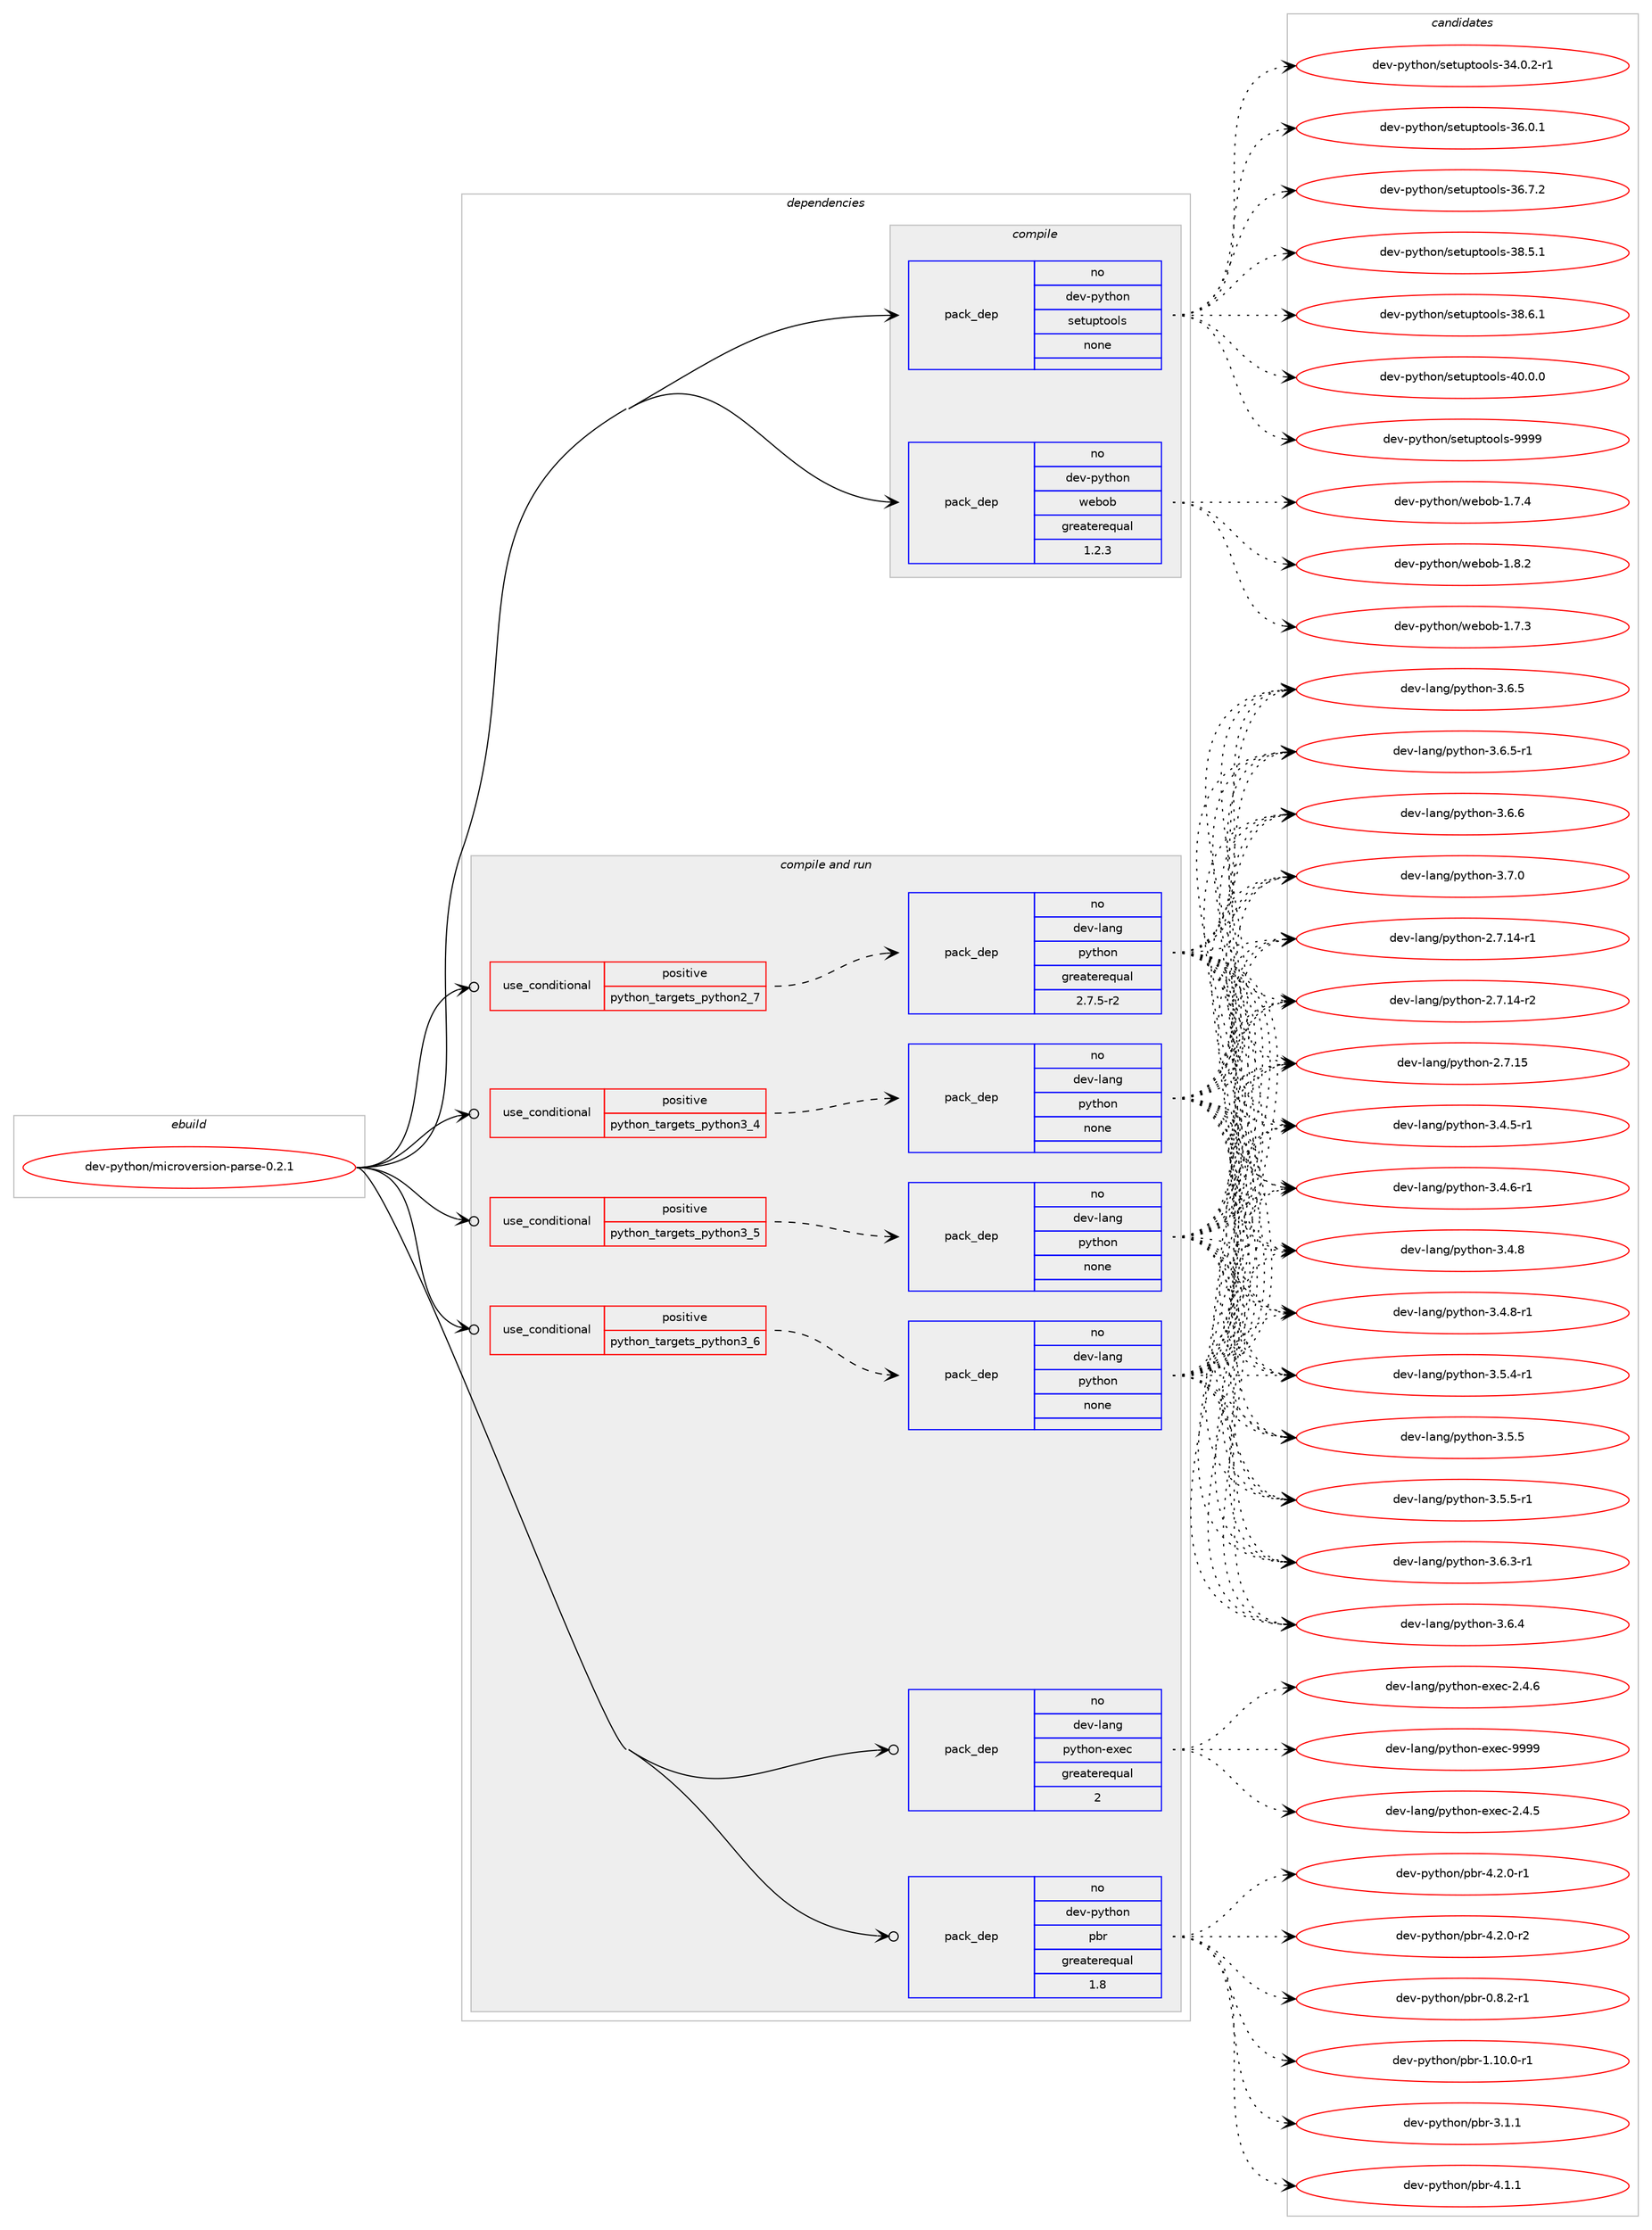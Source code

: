 digraph prolog {

# *************
# Graph options
# *************

newrank=true;
concentrate=true;
compound=true;
graph [rankdir=LR,fontname=Helvetica,fontsize=10,ranksep=1.5];#, ranksep=2.5, nodesep=0.2];
edge  [arrowhead=vee];
node  [fontname=Helvetica,fontsize=10];

# **********
# The ebuild
# **********

subgraph cluster_leftcol {
color=gray;
rank=same;
label=<<i>ebuild</i>>;
id [label="dev-python/microversion-parse-0.2.1", color=red, width=4, href="../dev-python/microversion-parse-0.2.1.svg"];
}

# ****************
# The dependencies
# ****************

subgraph cluster_midcol {
color=gray;
label=<<i>dependencies</i>>;
subgraph cluster_compile {
fillcolor="#eeeeee";
style=filled;
label=<<i>compile</i>>;
subgraph pack4026 {
dependency5842 [label=<<TABLE BORDER="0" CELLBORDER="1" CELLSPACING="0" CELLPADDING="4" WIDTH="220"><TR><TD ROWSPAN="6" CELLPADDING="30">pack_dep</TD></TR><TR><TD WIDTH="110">no</TD></TR><TR><TD>dev-python</TD></TR><TR><TD>setuptools</TD></TR><TR><TD>none</TD></TR><TR><TD></TD></TR></TABLE>>, shape=none, color=blue];
}
id:e -> dependency5842:w [weight=20,style="solid",arrowhead="vee"];
subgraph pack4027 {
dependency5843 [label=<<TABLE BORDER="0" CELLBORDER="1" CELLSPACING="0" CELLPADDING="4" WIDTH="220"><TR><TD ROWSPAN="6" CELLPADDING="30">pack_dep</TD></TR><TR><TD WIDTH="110">no</TD></TR><TR><TD>dev-python</TD></TR><TR><TD>webob</TD></TR><TR><TD>greaterequal</TD></TR><TR><TD>1.2.3</TD></TR></TABLE>>, shape=none, color=blue];
}
id:e -> dependency5843:w [weight=20,style="solid",arrowhead="vee"];
}
subgraph cluster_compileandrun {
fillcolor="#eeeeee";
style=filled;
label=<<i>compile and run</i>>;
subgraph cond1686 {
dependency5844 [label=<<TABLE BORDER="0" CELLBORDER="1" CELLSPACING="0" CELLPADDING="4"><TR><TD ROWSPAN="3" CELLPADDING="10">use_conditional</TD></TR><TR><TD>positive</TD></TR><TR><TD>python_targets_python2_7</TD></TR></TABLE>>, shape=none, color=red];
subgraph pack4028 {
dependency5845 [label=<<TABLE BORDER="0" CELLBORDER="1" CELLSPACING="0" CELLPADDING="4" WIDTH="220"><TR><TD ROWSPAN="6" CELLPADDING="30">pack_dep</TD></TR><TR><TD WIDTH="110">no</TD></TR><TR><TD>dev-lang</TD></TR><TR><TD>python</TD></TR><TR><TD>greaterequal</TD></TR><TR><TD>2.7.5-r2</TD></TR></TABLE>>, shape=none, color=blue];
}
dependency5844:e -> dependency5845:w [weight=20,style="dashed",arrowhead="vee"];
}
id:e -> dependency5844:w [weight=20,style="solid",arrowhead="odotvee"];
subgraph cond1687 {
dependency5846 [label=<<TABLE BORDER="0" CELLBORDER="1" CELLSPACING="0" CELLPADDING="4"><TR><TD ROWSPAN="3" CELLPADDING="10">use_conditional</TD></TR><TR><TD>positive</TD></TR><TR><TD>python_targets_python3_4</TD></TR></TABLE>>, shape=none, color=red];
subgraph pack4029 {
dependency5847 [label=<<TABLE BORDER="0" CELLBORDER="1" CELLSPACING="0" CELLPADDING="4" WIDTH="220"><TR><TD ROWSPAN="6" CELLPADDING="30">pack_dep</TD></TR><TR><TD WIDTH="110">no</TD></TR><TR><TD>dev-lang</TD></TR><TR><TD>python</TD></TR><TR><TD>none</TD></TR><TR><TD></TD></TR></TABLE>>, shape=none, color=blue];
}
dependency5846:e -> dependency5847:w [weight=20,style="dashed",arrowhead="vee"];
}
id:e -> dependency5846:w [weight=20,style="solid",arrowhead="odotvee"];
subgraph cond1688 {
dependency5848 [label=<<TABLE BORDER="0" CELLBORDER="1" CELLSPACING="0" CELLPADDING="4"><TR><TD ROWSPAN="3" CELLPADDING="10">use_conditional</TD></TR><TR><TD>positive</TD></TR><TR><TD>python_targets_python3_5</TD></TR></TABLE>>, shape=none, color=red];
subgraph pack4030 {
dependency5849 [label=<<TABLE BORDER="0" CELLBORDER="1" CELLSPACING="0" CELLPADDING="4" WIDTH="220"><TR><TD ROWSPAN="6" CELLPADDING="30">pack_dep</TD></TR><TR><TD WIDTH="110">no</TD></TR><TR><TD>dev-lang</TD></TR><TR><TD>python</TD></TR><TR><TD>none</TD></TR><TR><TD></TD></TR></TABLE>>, shape=none, color=blue];
}
dependency5848:e -> dependency5849:w [weight=20,style="dashed",arrowhead="vee"];
}
id:e -> dependency5848:w [weight=20,style="solid",arrowhead="odotvee"];
subgraph cond1689 {
dependency5850 [label=<<TABLE BORDER="0" CELLBORDER="1" CELLSPACING="0" CELLPADDING="4"><TR><TD ROWSPAN="3" CELLPADDING="10">use_conditional</TD></TR><TR><TD>positive</TD></TR><TR><TD>python_targets_python3_6</TD></TR></TABLE>>, shape=none, color=red];
subgraph pack4031 {
dependency5851 [label=<<TABLE BORDER="0" CELLBORDER="1" CELLSPACING="0" CELLPADDING="4" WIDTH="220"><TR><TD ROWSPAN="6" CELLPADDING="30">pack_dep</TD></TR><TR><TD WIDTH="110">no</TD></TR><TR><TD>dev-lang</TD></TR><TR><TD>python</TD></TR><TR><TD>none</TD></TR><TR><TD></TD></TR></TABLE>>, shape=none, color=blue];
}
dependency5850:e -> dependency5851:w [weight=20,style="dashed",arrowhead="vee"];
}
id:e -> dependency5850:w [weight=20,style="solid",arrowhead="odotvee"];
subgraph pack4032 {
dependency5852 [label=<<TABLE BORDER="0" CELLBORDER="1" CELLSPACING="0" CELLPADDING="4" WIDTH="220"><TR><TD ROWSPAN="6" CELLPADDING="30">pack_dep</TD></TR><TR><TD WIDTH="110">no</TD></TR><TR><TD>dev-lang</TD></TR><TR><TD>python-exec</TD></TR><TR><TD>greaterequal</TD></TR><TR><TD>2</TD></TR></TABLE>>, shape=none, color=blue];
}
id:e -> dependency5852:w [weight=20,style="solid",arrowhead="odotvee"];
subgraph pack4033 {
dependency5853 [label=<<TABLE BORDER="0" CELLBORDER="1" CELLSPACING="0" CELLPADDING="4" WIDTH="220"><TR><TD ROWSPAN="6" CELLPADDING="30">pack_dep</TD></TR><TR><TD WIDTH="110">no</TD></TR><TR><TD>dev-python</TD></TR><TR><TD>pbr</TD></TR><TR><TD>greaterequal</TD></TR><TR><TD>1.8</TD></TR></TABLE>>, shape=none, color=blue];
}
id:e -> dependency5853:w [weight=20,style="solid",arrowhead="odotvee"];
}
subgraph cluster_run {
fillcolor="#eeeeee";
style=filled;
label=<<i>run</i>>;
}
}

# **************
# The candidates
# **************

subgraph cluster_choices {
rank=same;
color=gray;
label=<<i>candidates</i>>;

subgraph choice4026 {
color=black;
nodesep=1;
choice1001011184511212111610411111047115101116117112116111111108115455152464846504511449 [label="dev-python/setuptools-34.0.2-r1", color=red, width=4,href="../dev-python/setuptools-34.0.2-r1.svg"];
choice100101118451121211161041111104711510111611711211611111110811545515446484649 [label="dev-python/setuptools-36.0.1", color=red, width=4,href="../dev-python/setuptools-36.0.1.svg"];
choice100101118451121211161041111104711510111611711211611111110811545515446554650 [label="dev-python/setuptools-36.7.2", color=red, width=4,href="../dev-python/setuptools-36.7.2.svg"];
choice100101118451121211161041111104711510111611711211611111110811545515646534649 [label="dev-python/setuptools-38.5.1", color=red, width=4,href="../dev-python/setuptools-38.5.1.svg"];
choice100101118451121211161041111104711510111611711211611111110811545515646544649 [label="dev-python/setuptools-38.6.1", color=red, width=4,href="../dev-python/setuptools-38.6.1.svg"];
choice100101118451121211161041111104711510111611711211611111110811545524846484648 [label="dev-python/setuptools-40.0.0", color=red, width=4,href="../dev-python/setuptools-40.0.0.svg"];
choice10010111845112121116104111110471151011161171121161111111081154557575757 [label="dev-python/setuptools-9999", color=red, width=4,href="../dev-python/setuptools-9999.svg"];
dependency5842:e -> choice1001011184511212111610411111047115101116117112116111111108115455152464846504511449:w [style=dotted,weight="100"];
dependency5842:e -> choice100101118451121211161041111104711510111611711211611111110811545515446484649:w [style=dotted,weight="100"];
dependency5842:e -> choice100101118451121211161041111104711510111611711211611111110811545515446554650:w [style=dotted,weight="100"];
dependency5842:e -> choice100101118451121211161041111104711510111611711211611111110811545515646534649:w [style=dotted,weight="100"];
dependency5842:e -> choice100101118451121211161041111104711510111611711211611111110811545515646544649:w [style=dotted,weight="100"];
dependency5842:e -> choice100101118451121211161041111104711510111611711211611111110811545524846484648:w [style=dotted,weight="100"];
dependency5842:e -> choice10010111845112121116104111110471151011161171121161111111081154557575757:w [style=dotted,weight="100"];
}
subgraph choice4027 {
color=black;
nodesep=1;
choice10010111845112121116104111110471191019811198454946554651 [label="dev-python/webob-1.7.3", color=red, width=4,href="../dev-python/webob-1.7.3.svg"];
choice10010111845112121116104111110471191019811198454946554652 [label="dev-python/webob-1.7.4", color=red, width=4,href="../dev-python/webob-1.7.4.svg"];
choice10010111845112121116104111110471191019811198454946564650 [label="dev-python/webob-1.8.2", color=red, width=4,href="../dev-python/webob-1.8.2.svg"];
dependency5843:e -> choice10010111845112121116104111110471191019811198454946554651:w [style=dotted,weight="100"];
dependency5843:e -> choice10010111845112121116104111110471191019811198454946554652:w [style=dotted,weight="100"];
dependency5843:e -> choice10010111845112121116104111110471191019811198454946564650:w [style=dotted,weight="100"];
}
subgraph choice4028 {
color=black;
nodesep=1;
choice100101118451089711010347112121116104111110455046554649524511449 [label="dev-lang/python-2.7.14-r1", color=red, width=4,href="../dev-lang/python-2.7.14-r1.svg"];
choice100101118451089711010347112121116104111110455046554649524511450 [label="dev-lang/python-2.7.14-r2", color=red, width=4,href="../dev-lang/python-2.7.14-r2.svg"];
choice10010111845108971101034711212111610411111045504655464953 [label="dev-lang/python-2.7.15", color=red, width=4,href="../dev-lang/python-2.7.15.svg"];
choice1001011184510897110103471121211161041111104551465246534511449 [label="dev-lang/python-3.4.5-r1", color=red, width=4,href="../dev-lang/python-3.4.5-r1.svg"];
choice1001011184510897110103471121211161041111104551465246544511449 [label="dev-lang/python-3.4.6-r1", color=red, width=4,href="../dev-lang/python-3.4.6-r1.svg"];
choice100101118451089711010347112121116104111110455146524656 [label="dev-lang/python-3.4.8", color=red, width=4,href="../dev-lang/python-3.4.8.svg"];
choice1001011184510897110103471121211161041111104551465246564511449 [label="dev-lang/python-3.4.8-r1", color=red, width=4,href="../dev-lang/python-3.4.8-r1.svg"];
choice1001011184510897110103471121211161041111104551465346524511449 [label="dev-lang/python-3.5.4-r1", color=red, width=4,href="../dev-lang/python-3.5.4-r1.svg"];
choice100101118451089711010347112121116104111110455146534653 [label="dev-lang/python-3.5.5", color=red, width=4,href="../dev-lang/python-3.5.5.svg"];
choice1001011184510897110103471121211161041111104551465346534511449 [label="dev-lang/python-3.5.5-r1", color=red, width=4,href="../dev-lang/python-3.5.5-r1.svg"];
choice1001011184510897110103471121211161041111104551465446514511449 [label="dev-lang/python-3.6.3-r1", color=red, width=4,href="../dev-lang/python-3.6.3-r1.svg"];
choice100101118451089711010347112121116104111110455146544652 [label="dev-lang/python-3.6.4", color=red, width=4,href="../dev-lang/python-3.6.4.svg"];
choice100101118451089711010347112121116104111110455146544653 [label="dev-lang/python-3.6.5", color=red, width=4,href="../dev-lang/python-3.6.5.svg"];
choice1001011184510897110103471121211161041111104551465446534511449 [label="dev-lang/python-3.6.5-r1", color=red, width=4,href="../dev-lang/python-3.6.5-r1.svg"];
choice100101118451089711010347112121116104111110455146544654 [label="dev-lang/python-3.6.6", color=red, width=4,href="../dev-lang/python-3.6.6.svg"];
choice100101118451089711010347112121116104111110455146554648 [label="dev-lang/python-3.7.0", color=red, width=4,href="../dev-lang/python-3.7.0.svg"];
dependency5845:e -> choice100101118451089711010347112121116104111110455046554649524511449:w [style=dotted,weight="100"];
dependency5845:e -> choice100101118451089711010347112121116104111110455046554649524511450:w [style=dotted,weight="100"];
dependency5845:e -> choice10010111845108971101034711212111610411111045504655464953:w [style=dotted,weight="100"];
dependency5845:e -> choice1001011184510897110103471121211161041111104551465246534511449:w [style=dotted,weight="100"];
dependency5845:e -> choice1001011184510897110103471121211161041111104551465246544511449:w [style=dotted,weight="100"];
dependency5845:e -> choice100101118451089711010347112121116104111110455146524656:w [style=dotted,weight="100"];
dependency5845:e -> choice1001011184510897110103471121211161041111104551465246564511449:w [style=dotted,weight="100"];
dependency5845:e -> choice1001011184510897110103471121211161041111104551465346524511449:w [style=dotted,weight="100"];
dependency5845:e -> choice100101118451089711010347112121116104111110455146534653:w [style=dotted,weight="100"];
dependency5845:e -> choice1001011184510897110103471121211161041111104551465346534511449:w [style=dotted,weight="100"];
dependency5845:e -> choice1001011184510897110103471121211161041111104551465446514511449:w [style=dotted,weight="100"];
dependency5845:e -> choice100101118451089711010347112121116104111110455146544652:w [style=dotted,weight="100"];
dependency5845:e -> choice100101118451089711010347112121116104111110455146544653:w [style=dotted,weight="100"];
dependency5845:e -> choice1001011184510897110103471121211161041111104551465446534511449:w [style=dotted,weight="100"];
dependency5845:e -> choice100101118451089711010347112121116104111110455146544654:w [style=dotted,weight="100"];
dependency5845:e -> choice100101118451089711010347112121116104111110455146554648:w [style=dotted,weight="100"];
}
subgraph choice4029 {
color=black;
nodesep=1;
choice100101118451089711010347112121116104111110455046554649524511449 [label="dev-lang/python-2.7.14-r1", color=red, width=4,href="../dev-lang/python-2.7.14-r1.svg"];
choice100101118451089711010347112121116104111110455046554649524511450 [label="dev-lang/python-2.7.14-r2", color=red, width=4,href="../dev-lang/python-2.7.14-r2.svg"];
choice10010111845108971101034711212111610411111045504655464953 [label="dev-lang/python-2.7.15", color=red, width=4,href="../dev-lang/python-2.7.15.svg"];
choice1001011184510897110103471121211161041111104551465246534511449 [label="dev-lang/python-3.4.5-r1", color=red, width=4,href="../dev-lang/python-3.4.5-r1.svg"];
choice1001011184510897110103471121211161041111104551465246544511449 [label="dev-lang/python-3.4.6-r1", color=red, width=4,href="../dev-lang/python-3.4.6-r1.svg"];
choice100101118451089711010347112121116104111110455146524656 [label="dev-lang/python-3.4.8", color=red, width=4,href="../dev-lang/python-3.4.8.svg"];
choice1001011184510897110103471121211161041111104551465246564511449 [label="dev-lang/python-3.4.8-r1", color=red, width=4,href="../dev-lang/python-3.4.8-r1.svg"];
choice1001011184510897110103471121211161041111104551465346524511449 [label="dev-lang/python-3.5.4-r1", color=red, width=4,href="../dev-lang/python-3.5.4-r1.svg"];
choice100101118451089711010347112121116104111110455146534653 [label="dev-lang/python-3.5.5", color=red, width=4,href="../dev-lang/python-3.5.5.svg"];
choice1001011184510897110103471121211161041111104551465346534511449 [label="dev-lang/python-3.5.5-r1", color=red, width=4,href="../dev-lang/python-3.5.5-r1.svg"];
choice1001011184510897110103471121211161041111104551465446514511449 [label="dev-lang/python-3.6.3-r1", color=red, width=4,href="../dev-lang/python-3.6.3-r1.svg"];
choice100101118451089711010347112121116104111110455146544652 [label="dev-lang/python-3.6.4", color=red, width=4,href="../dev-lang/python-3.6.4.svg"];
choice100101118451089711010347112121116104111110455146544653 [label="dev-lang/python-3.6.5", color=red, width=4,href="../dev-lang/python-3.6.5.svg"];
choice1001011184510897110103471121211161041111104551465446534511449 [label="dev-lang/python-3.6.5-r1", color=red, width=4,href="../dev-lang/python-3.6.5-r1.svg"];
choice100101118451089711010347112121116104111110455146544654 [label="dev-lang/python-3.6.6", color=red, width=4,href="../dev-lang/python-3.6.6.svg"];
choice100101118451089711010347112121116104111110455146554648 [label="dev-lang/python-3.7.0", color=red, width=4,href="../dev-lang/python-3.7.0.svg"];
dependency5847:e -> choice100101118451089711010347112121116104111110455046554649524511449:w [style=dotted,weight="100"];
dependency5847:e -> choice100101118451089711010347112121116104111110455046554649524511450:w [style=dotted,weight="100"];
dependency5847:e -> choice10010111845108971101034711212111610411111045504655464953:w [style=dotted,weight="100"];
dependency5847:e -> choice1001011184510897110103471121211161041111104551465246534511449:w [style=dotted,weight="100"];
dependency5847:e -> choice1001011184510897110103471121211161041111104551465246544511449:w [style=dotted,weight="100"];
dependency5847:e -> choice100101118451089711010347112121116104111110455146524656:w [style=dotted,weight="100"];
dependency5847:e -> choice1001011184510897110103471121211161041111104551465246564511449:w [style=dotted,weight="100"];
dependency5847:e -> choice1001011184510897110103471121211161041111104551465346524511449:w [style=dotted,weight="100"];
dependency5847:e -> choice100101118451089711010347112121116104111110455146534653:w [style=dotted,weight="100"];
dependency5847:e -> choice1001011184510897110103471121211161041111104551465346534511449:w [style=dotted,weight="100"];
dependency5847:e -> choice1001011184510897110103471121211161041111104551465446514511449:w [style=dotted,weight="100"];
dependency5847:e -> choice100101118451089711010347112121116104111110455146544652:w [style=dotted,weight="100"];
dependency5847:e -> choice100101118451089711010347112121116104111110455146544653:w [style=dotted,weight="100"];
dependency5847:e -> choice1001011184510897110103471121211161041111104551465446534511449:w [style=dotted,weight="100"];
dependency5847:e -> choice100101118451089711010347112121116104111110455146544654:w [style=dotted,weight="100"];
dependency5847:e -> choice100101118451089711010347112121116104111110455146554648:w [style=dotted,weight="100"];
}
subgraph choice4030 {
color=black;
nodesep=1;
choice100101118451089711010347112121116104111110455046554649524511449 [label="dev-lang/python-2.7.14-r1", color=red, width=4,href="../dev-lang/python-2.7.14-r1.svg"];
choice100101118451089711010347112121116104111110455046554649524511450 [label="dev-lang/python-2.7.14-r2", color=red, width=4,href="../dev-lang/python-2.7.14-r2.svg"];
choice10010111845108971101034711212111610411111045504655464953 [label="dev-lang/python-2.7.15", color=red, width=4,href="../dev-lang/python-2.7.15.svg"];
choice1001011184510897110103471121211161041111104551465246534511449 [label="dev-lang/python-3.4.5-r1", color=red, width=4,href="../dev-lang/python-3.4.5-r1.svg"];
choice1001011184510897110103471121211161041111104551465246544511449 [label="dev-lang/python-3.4.6-r1", color=red, width=4,href="../dev-lang/python-3.4.6-r1.svg"];
choice100101118451089711010347112121116104111110455146524656 [label="dev-lang/python-3.4.8", color=red, width=4,href="../dev-lang/python-3.4.8.svg"];
choice1001011184510897110103471121211161041111104551465246564511449 [label="dev-lang/python-3.4.8-r1", color=red, width=4,href="../dev-lang/python-3.4.8-r1.svg"];
choice1001011184510897110103471121211161041111104551465346524511449 [label="dev-lang/python-3.5.4-r1", color=red, width=4,href="../dev-lang/python-3.5.4-r1.svg"];
choice100101118451089711010347112121116104111110455146534653 [label="dev-lang/python-3.5.5", color=red, width=4,href="../dev-lang/python-3.5.5.svg"];
choice1001011184510897110103471121211161041111104551465346534511449 [label="dev-lang/python-3.5.5-r1", color=red, width=4,href="../dev-lang/python-3.5.5-r1.svg"];
choice1001011184510897110103471121211161041111104551465446514511449 [label="dev-lang/python-3.6.3-r1", color=red, width=4,href="../dev-lang/python-3.6.3-r1.svg"];
choice100101118451089711010347112121116104111110455146544652 [label="dev-lang/python-3.6.4", color=red, width=4,href="../dev-lang/python-3.6.4.svg"];
choice100101118451089711010347112121116104111110455146544653 [label="dev-lang/python-3.6.5", color=red, width=4,href="../dev-lang/python-3.6.5.svg"];
choice1001011184510897110103471121211161041111104551465446534511449 [label="dev-lang/python-3.6.5-r1", color=red, width=4,href="../dev-lang/python-3.6.5-r1.svg"];
choice100101118451089711010347112121116104111110455146544654 [label="dev-lang/python-3.6.6", color=red, width=4,href="../dev-lang/python-3.6.6.svg"];
choice100101118451089711010347112121116104111110455146554648 [label="dev-lang/python-3.7.0", color=red, width=4,href="../dev-lang/python-3.7.0.svg"];
dependency5849:e -> choice100101118451089711010347112121116104111110455046554649524511449:w [style=dotted,weight="100"];
dependency5849:e -> choice100101118451089711010347112121116104111110455046554649524511450:w [style=dotted,weight="100"];
dependency5849:e -> choice10010111845108971101034711212111610411111045504655464953:w [style=dotted,weight="100"];
dependency5849:e -> choice1001011184510897110103471121211161041111104551465246534511449:w [style=dotted,weight="100"];
dependency5849:e -> choice1001011184510897110103471121211161041111104551465246544511449:w [style=dotted,weight="100"];
dependency5849:e -> choice100101118451089711010347112121116104111110455146524656:w [style=dotted,weight="100"];
dependency5849:e -> choice1001011184510897110103471121211161041111104551465246564511449:w [style=dotted,weight="100"];
dependency5849:e -> choice1001011184510897110103471121211161041111104551465346524511449:w [style=dotted,weight="100"];
dependency5849:e -> choice100101118451089711010347112121116104111110455146534653:w [style=dotted,weight="100"];
dependency5849:e -> choice1001011184510897110103471121211161041111104551465346534511449:w [style=dotted,weight="100"];
dependency5849:e -> choice1001011184510897110103471121211161041111104551465446514511449:w [style=dotted,weight="100"];
dependency5849:e -> choice100101118451089711010347112121116104111110455146544652:w [style=dotted,weight="100"];
dependency5849:e -> choice100101118451089711010347112121116104111110455146544653:w [style=dotted,weight="100"];
dependency5849:e -> choice1001011184510897110103471121211161041111104551465446534511449:w [style=dotted,weight="100"];
dependency5849:e -> choice100101118451089711010347112121116104111110455146544654:w [style=dotted,weight="100"];
dependency5849:e -> choice100101118451089711010347112121116104111110455146554648:w [style=dotted,weight="100"];
}
subgraph choice4031 {
color=black;
nodesep=1;
choice100101118451089711010347112121116104111110455046554649524511449 [label="dev-lang/python-2.7.14-r1", color=red, width=4,href="../dev-lang/python-2.7.14-r1.svg"];
choice100101118451089711010347112121116104111110455046554649524511450 [label="dev-lang/python-2.7.14-r2", color=red, width=4,href="../dev-lang/python-2.7.14-r2.svg"];
choice10010111845108971101034711212111610411111045504655464953 [label="dev-lang/python-2.7.15", color=red, width=4,href="../dev-lang/python-2.7.15.svg"];
choice1001011184510897110103471121211161041111104551465246534511449 [label="dev-lang/python-3.4.5-r1", color=red, width=4,href="../dev-lang/python-3.4.5-r1.svg"];
choice1001011184510897110103471121211161041111104551465246544511449 [label="dev-lang/python-3.4.6-r1", color=red, width=4,href="../dev-lang/python-3.4.6-r1.svg"];
choice100101118451089711010347112121116104111110455146524656 [label="dev-lang/python-3.4.8", color=red, width=4,href="../dev-lang/python-3.4.8.svg"];
choice1001011184510897110103471121211161041111104551465246564511449 [label="dev-lang/python-3.4.8-r1", color=red, width=4,href="../dev-lang/python-3.4.8-r1.svg"];
choice1001011184510897110103471121211161041111104551465346524511449 [label="dev-lang/python-3.5.4-r1", color=red, width=4,href="../dev-lang/python-3.5.4-r1.svg"];
choice100101118451089711010347112121116104111110455146534653 [label="dev-lang/python-3.5.5", color=red, width=4,href="../dev-lang/python-3.5.5.svg"];
choice1001011184510897110103471121211161041111104551465346534511449 [label="dev-lang/python-3.5.5-r1", color=red, width=4,href="../dev-lang/python-3.5.5-r1.svg"];
choice1001011184510897110103471121211161041111104551465446514511449 [label="dev-lang/python-3.6.3-r1", color=red, width=4,href="../dev-lang/python-3.6.3-r1.svg"];
choice100101118451089711010347112121116104111110455146544652 [label="dev-lang/python-3.6.4", color=red, width=4,href="../dev-lang/python-3.6.4.svg"];
choice100101118451089711010347112121116104111110455146544653 [label="dev-lang/python-3.6.5", color=red, width=4,href="../dev-lang/python-3.6.5.svg"];
choice1001011184510897110103471121211161041111104551465446534511449 [label="dev-lang/python-3.6.5-r1", color=red, width=4,href="../dev-lang/python-3.6.5-r1.svg"];
choice100101118451089711010347112121116104111110455146544654 [label="dev-lang/python-3.6.6", color=red, width=4,href="../dev-lang/python-3.6.6.svg"];
choice100101118451089711010347112121116104111110455146554648 [label="dev-lang/python-3.7.0", color=red, width=4,href="../dev-lang/python-3.7.0.svg"];
dependency5851:e -> choice100101118451089711010347112121116104111110455046554649524511449:w [style=dotted,weight="100"];
dependency5851:e -> choice100101118451089711010347112121116104111110455046554649524511450:w [style=dotted,weight="100"];
dependency5851:e -> choice10010111845108971101034711212111610411111045504655464953:w [style=dotted,weight="100"];
dependency5851:e -> choice1001011184510897110103471121211161041111104551465246534511449:w [style=dotted,weight="100"];
dependency5851:e -> choice1001011184510897110103471121211161041111104551465246544511449:w [style=dotted,weight="100"];
dependency5851:e -> choice100101118451089711010347112121116104111110455146524656:w [style=dotted,weight="100"];
dependency5851:e -> choice1001011184510897110103471121211161041111104551465246564511449:w [style=dotted,weight="100"];
dependency5851:e -> choice1001011184510897110103471121211161041111104551465346524511449:w [style=dotted,weight="100"];
dependency5851:e -> choice100101118451089711010347112121116104111110455146534653:w [style=dotted,weight="100"];
dependency5851:e -> choice1001011184510897110103471121211161041111104551465346534511449:w [style=dotted,weight="100"];
dependency5851:e -> choice1001011184510897110103471121211161041111104551465446514511449:w [style=dotted,weight="100"];
dependency5851:e -> choice100101118451089711010347112121116104111110455146544652:w [style=dotted,weight="100"];
dependency5851:e -> choice100101118451089711010347112121116104111110455146544653:w [style=dotted,weight="100"];
dependency5851:e -> choice1001011184510897110103471121211161041111104551465446534511449:w [style=dotted,weight="100"];
dependency5851:e -> choice100101118451089711010347112121116104111110455146544654:w [style=dotted,weight="100"];
dependency5851:e -> choice100101118451089711010347112121116104111110455146554648:w [style=dotted,weight="100"];
}
subgraph choice4032 {
color=black;
nodesep=1;
choice1001011184510897110103471121211161041111104510112010199455046524653 [label="dev-lang/python-exec-2.4.5", color=red, width=4,href="../dev-lang/python-exec-2.4.5.svg"];
choice1001011184510897110103471121211161041111104510112010199455046524654 [label="dev-lang/python-exec-2.4.6", color=red, width=4,href="../dev-lang/python-exec-2.4.6.svg"];
choice10010111845108971101034711212111610411111045101120101994557575757 [label="dev-lang/python-exec-9999", color=red, width=4,href="../dev-lang/python-exec-9999.svg"];
dependency5852:e -> choice1001011184510897110103471121211161041111104510112010199455046524653:w [style=dotted,weight="100"];
dependency5852:e -> choice1001011184510897110103471121211161041111104510112010199455046524654:w [style=dotted,weight="100"];
dependency5852:e -> choice10010111845108971101034711212111610411111045101120101994557575757:w [style=dotted,weight="100"];
}
subgraph choice4033 {
color=black;
nodesep=1;
choice1001011184511212111610411111047112981144548465646504511449 [label="dev-python/pbr-0.8.2-r1", color=red, width=4,href="../dev-python/pbr-0.8.2-r1.svg"];
choice100101118451121211161041111104711298114454946494846484511449 [label="dev-python/pbr-1.10.0-r1", color=red, width=4,href="../dev-python/pbr-1.10.0-r1.svg"];
choice100101118451121211161041111104711298114455146494649 [label="dev-python/pbr-3.1.1", color=red, width=4,href="../dev-python/pbr-3.1.1.svg"];
choice100101118451121211161041111104711298114455246494649 [label="dev-python/pbr-4.1.1", color=red, width=4,href="../dev-python/pbr-4.1.1.svg"];
choice1001011184511212111610411111047112981144552465046484511449 [label="dev-python/pbr-4.2.0-r1", color=red, width=4,href="../dev-python/pbr-4.2.0-r1.svg"];
choice1001011184511212111610411111047112981144552465046484511450 [label="dev-python/pbr-4.2.0-r2", color=red, width=4,href="../dev-python/pbr-4.2.0-r2.svg"];
dependency5853:e -> choice1001011184511212111610411111047112981144548465646504511449:w [style=dotted,weight="100"];
dependency5853:e -> choice100101118451121211161041111104711298114454946494846484511449:w [style=dotted,weight="100"];
dependency5853:e -> choice100101118451121211161041111104711298114455146494649:w [style=dotted,weight="100"];
dependency5853:e -> choice100101118451121211161041111104711298114455246494649:w [style=dotted,weight="100"];
dependency5853:e -> choice1001011184511212111610411111047112981144552465046484511449:w [style=dotted,weight="100"];
dependency5853:e -> choice1001011184511212111610411111047112981144552465046484511450:w [style=dotted,weight="100"];
}
}

}
